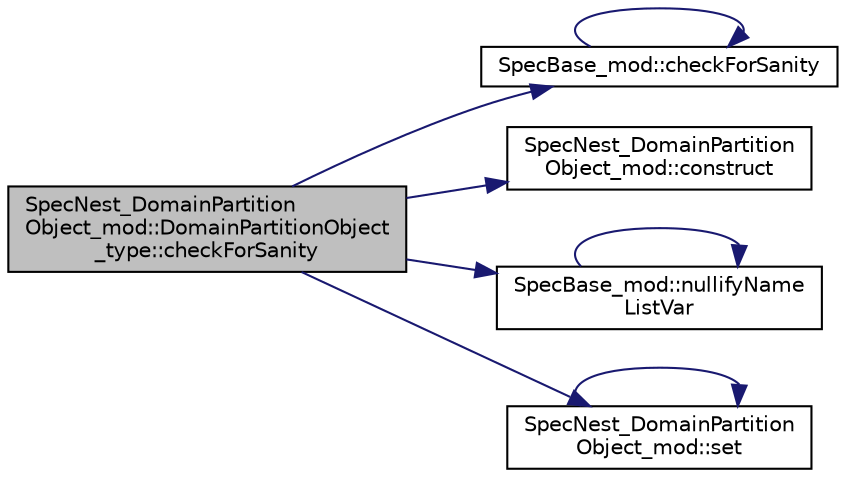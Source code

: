 digraph "SpecNest_DomainPartitionObject_mod::DomainPartitionObject_type::checkForSanity"
{
 // LATEX_PDF_SIZE
  edge [fontname="Helvetica",fontsize="10",labelfontname="Helvetica",labelfontsize="10"];
  node [fontname="Helvetica",fontsize="10",shape=record];
  rankdir="LR";
  Node1 [label="SpecNest_DomainPartition\lObject_mod::DomainPartitionObject\l_type::checkForSanity",height=0.2,width=0.4,color="black", fillcolor="grey75", style="filled", fontcolor="black",tooltip=" "];
  Node1 -> Node2 [color="midnightblue",fontsize="10",style="solid",fontname="Helvetica"];
  Node2 [label="SpecBase_mod::checkForSanity",height=0.2,width=0.4,color="black", fillcolor="white", style="filled",URL="$namespaceSpecBase__mod.html#afdffc7491e90efddfad832bae496071f",tooltip=" "];
  Node2 -> Node2 [color="midnightblue",fontsize="10",style="solid",fontname="Helvetica"];
  Node1 -> Node3 [color="midnightblue",fontsize="10",style="solid",fontname="Helvetica"];
  Node3 [label="SpecNest_DomainPartition\lObject_mod::construct",height=0.2,width=0.4,color="black", fillcolor="white", style="filled",URL="$namespaceSpecNest__DomainPartitionObject__mod.html#af0f9832741c81a54cf4c2a1dd3d92ccc",tooltip=" "];
  Node1 -> Node4 [color="midnightblue",fontsize="10",style="solid",fontname="Helvetica"];
  Node4 [label="SpecBase_mod::nullifyName\lListVar",height=0.2,width=0.4,color="black", fillcolor="white", style="filled",URL="$namespaceSpecBase__mod.html#a9e99c45c54c0877fdae8d6afa16ec98e",tooltip=" "];
  Node4 -> Node4 [color="midnightblue",fontsize="10",style="solid",fontname="Helvetica"];
  Node1 -> Node5 [color="midnightblue",fontsize="10",style="solid",fontname="Helvetica"];
  Node5 [label="SpecNest_DomainPartition\lObject_mod::set",height=0.2,width=0.4,color="black", fillcolor="white", style="filled",URL="$namespaceSpecNest__DomainPartitionObject__mod.html#aca952ccb7374609a2d170a36f2e7466c",tooltip=" "];
  Node5 -> Node5 [color="midnightblue",fontsize="10",style="solid",fontname="Helvetica"];
}
